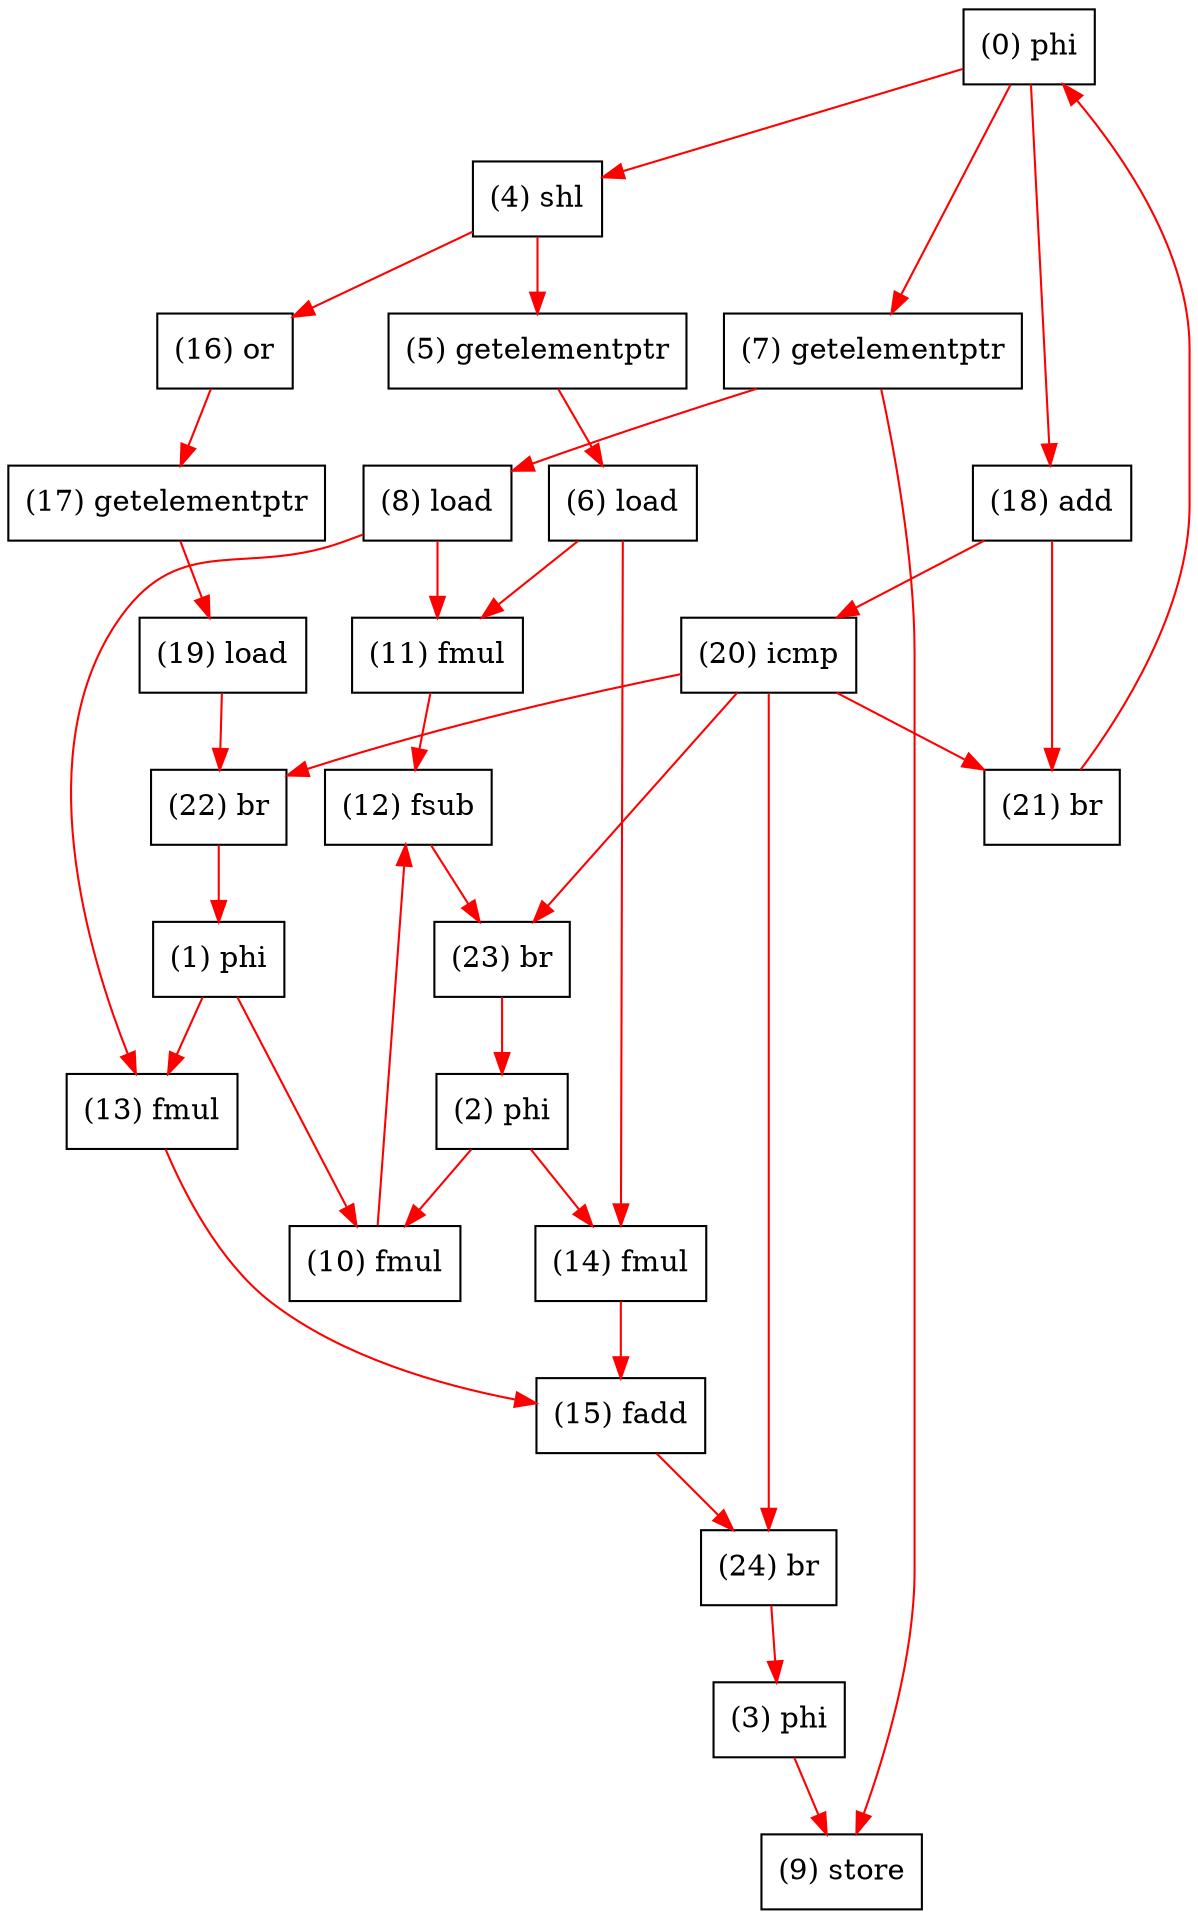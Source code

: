 digraph "DFG for'latnrm' function" {
	Node0phi[shape=record, label="(0) phi"];
	Node1phi[shape=record, label="(1) phi"];
	Node2phi[shape=record, label="(2) phi"];
	Node3phi[shape=record, label="(3) phi"];
	Node4shl[shape=record, label="(4) shl"];
	Node5getelementptr[shape=record, label="(5) getelementptr"];
	Node6load[shape=record, label="(6) load"];
	Node7getelementptr[shape=record, label="(7) getelementptr"];
	Node8load[shape=record, label="(8) load"];
	Node9store[shape=record, label="(9) store"];
	Node10fmul[shape=record, label="(10) fmul"];
	Node11fmul[shape=record, label="(11) fmul"];
	Node12fsub[shape=record, label="(12) fsub"];
	Node13fmul[shape=record, label="(13) fmul"];
	Node14fmul[shape=record, label="(14) fmul"];
	Node15fadd[shape=record, label="(15) fadd"];
	Node16or[shape=record, label="(16) or"];
	Node17getelementptr[shape=record, label="(17) getelementptr"];
	Node18add[shape=record, label="(18) add"];
	Node19load[shape=record, label="(19) load"];
	Node20icmp[shape=record, label="(20) icmp"];
	Node21br[shape=record, label="(21) br"];
	Node22br[shape=record, label="(22) br"];
	Node23br[shape=record, label="(23) br"];
	Node24br[shape=record, label="(24) br"];
edge [color=red]
	Node0phi -> Node4shl
	Node4shl -> Node5getelementptr
	Node5getelementptr -> Node6load
	Node0phi -> Node7getelementptr
	Node7getelementptr -> Node8load
	Node3phi -> Node9store
	Node7getelementptr -> Node9store
	Node2phi -> Node10fmul
	Node1phi -> Node10fmul
	Node6load -> Node11fmul
	Node8load -> Node11fmul
	Node10fmul -> Node12fsub
	Node11fmul -> Node12fsub
	Node1phi -> Node13fmul
	Node8load -> Node13fmul
	Node2phi -> Node14fmul
	Node6load -> Node14fmul
	Node14fmul -> Node15fadd
	Node13fmul -> Node15fadd
	Node4shl -> Node16or
	Node16or -> Node17getelementptr
	Node0phi -> Node18add
	Node17getelementptr -> Node19load
	Node18add -> Node20icmp
	Node20icmp -> Node21br
	Node20icmp -> Node22br
	Node20icmp -> Node23br
	Node20icmp -> Node24br
	Node18add -> Node21br
	Node21br -> Node0phi
	Node19load -> Node22br
	Node22br -> Node1phi
	Node12fsub -> Node23br
	Node23br -> Node2phi
	Node15fadd -> Node24br
	Node24br -> Node3phi
}
